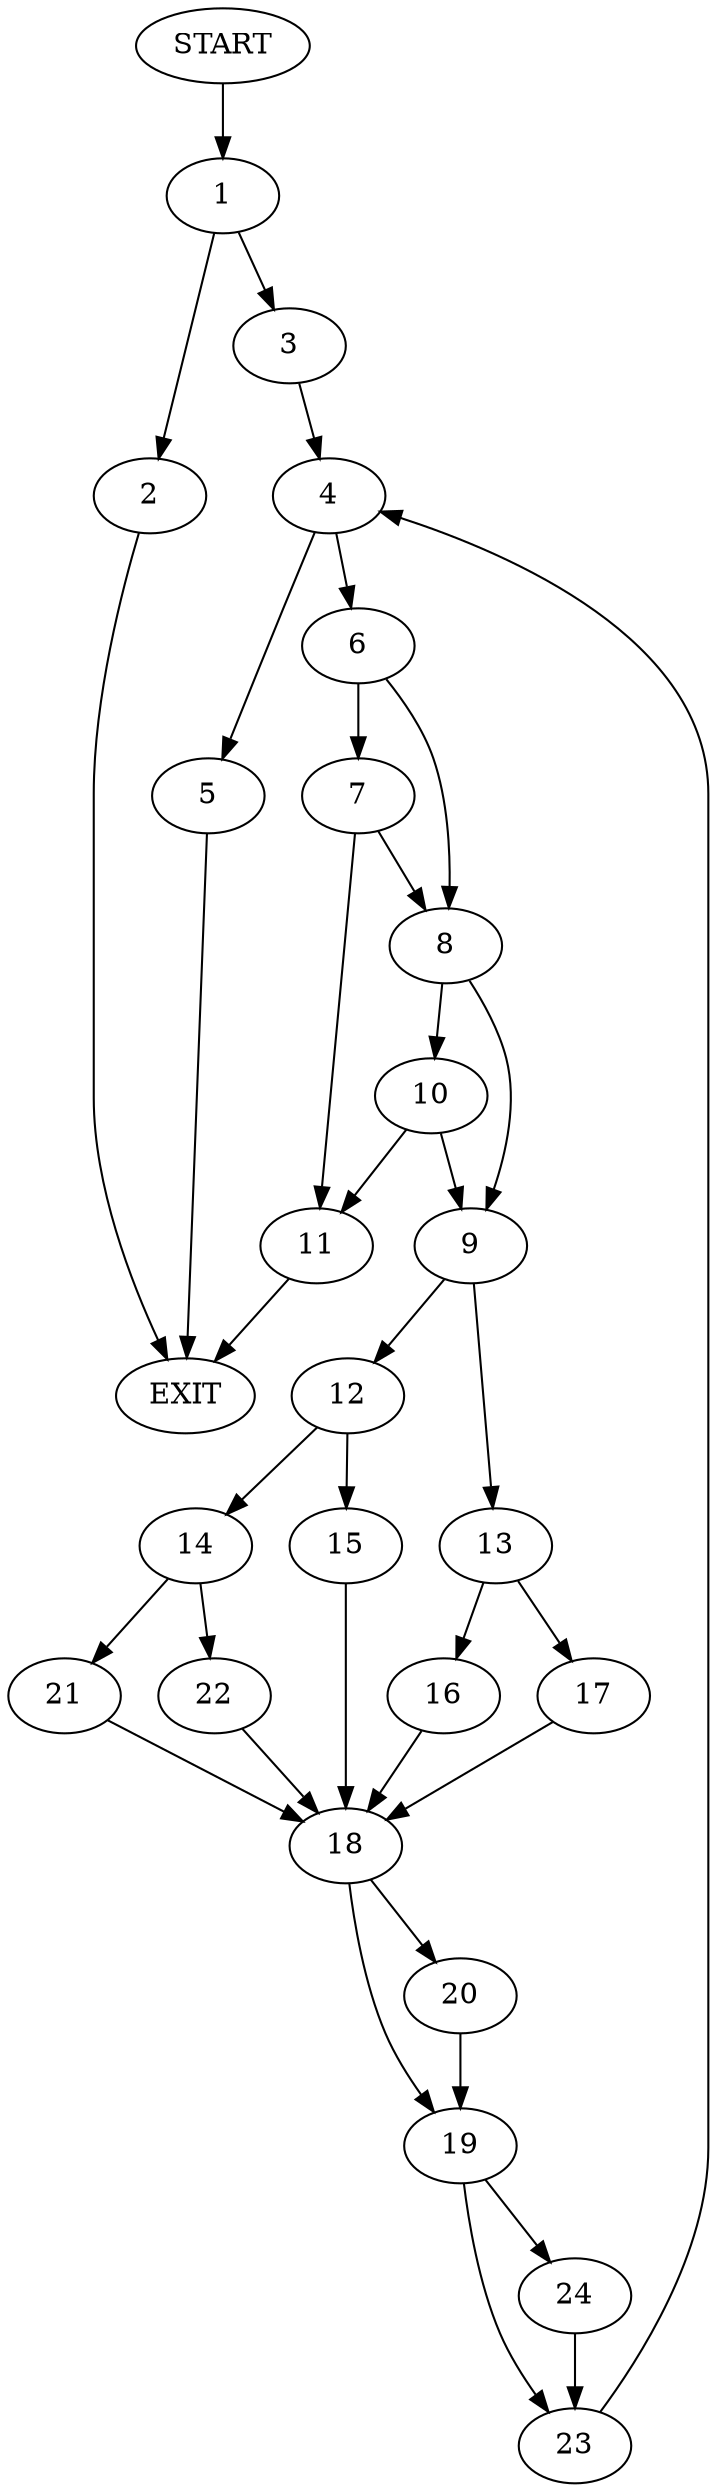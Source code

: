 digraph {
0 [label="START"]
25 [label="EXIT"]
0 -> 1
1 -> 2
1 -> 3
2 -> 25
3 -> 4
4 -> 5
4 -> 6
5 -> 25
6 -> 7
6 -> 8
8 -> 9
8 -> 10
7 -> 8
7 -> 11
11 -> 25
9 -> 12
9 -> 13
10 -> 9
10 -> 11
12 -> 14
12 -> 15
13 -> 16
13 -> 17
16 -> 18
17 -> 18
18 -> 19
18 -> 20
15 -> 18
14 -> 21
14 -> 22
22 -> 18
21 -> 18
19 -> 23
19 -> 24
20 -> 19
24 -> 23
23 -> 4
}
